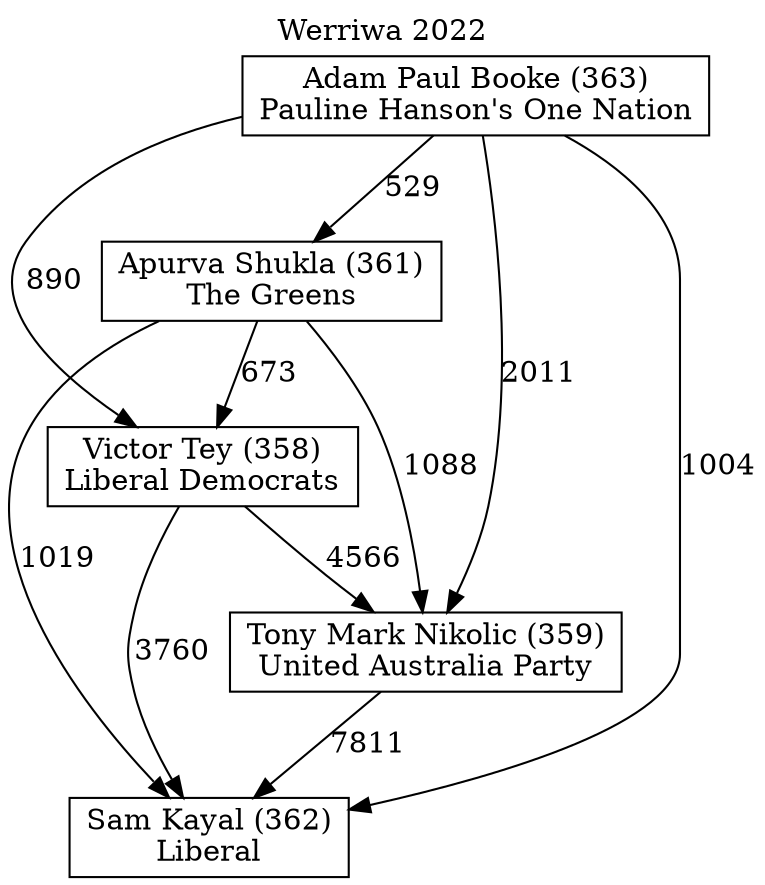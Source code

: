 // House preference flow
digraph "Sam Kayal (362)_Werriwa_2022" {
	graph [label="Werriwa 2022" labelloc=t mclimit=10]
	node [shape=box]
	"Sam Kayal (362)" [label="Sam Kayal (362)
Liberal"]
	"Apurva Shukla (361)" [label="Apurva Shukla (361)
The Greens"]
	"Victor Tey (358)" [label="Victor Tey (358)
Liberal Democrats"]
	"Tony Mark Nikolic (359)" [label="Tony Mark Nikolic (359)
United Australia Party"]
	"Adam Paul Booke (363)" [label="Adam Paul Booke (363)
Pauline Hanson's One Nation"]
	"Apurva Shukla (361)" -> "Sam Kayal (362)" [label=1019]
	"Adam Paul Booke (363)" -> "Sam Kayal (362)" [label=1004]
	"Adam Paul Booke (363)" -> "Apurva Shukla (361)" [label=529]
	"Tony Mark Nikolic (359)" -> "Sam Kayal (362)" [label=7811]
	"Adam Paul Booke (363)" -> "Victor Tey (358)" [label=890]
	"Victor Tey (358)" -> "Tony Mark Nikolic (359)" [label=4566]
	"Apurva Shukla (361)" -> "Tony Mark Nikolic (359)" [label=1088]
	"Victor Tey (358)" -> "Sam Kayal (362)" [label=3760]
	"Adam Paul Booke (363)" -> "Tony Mark Nikolic (359)" [label=2011]
	"Apurva Shukla (361)" -> "Victor Tey (358)" [label=673]
}
